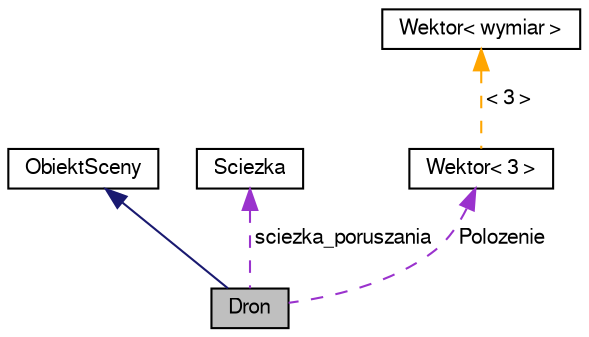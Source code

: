 digraph "Dron"
{
 // LATEX_PDF_SIZE
  edge [fontname="FreeSans",fontsize="10",labelfontname="FreeSans",labelfontsize="10"];
  node [fontname="FreeSans",fontsize="10",shape=record];
  Node1 [label="Dron",height=0.2,width=0.4,color="black", fillcolor="grey75", style="filled", fontcolor="black",tooltip="modeluje pojecie Drona"];
  Node2 -> Node1 [dir="back",color="midnightblue",fontsize="10",style="solid",fontname="FreeSans"];
  Node2 [label="ObiektSceny",height=0.2,width=0.4,color="black", fillcolor="white", style="filled",URL="$a00150.html",tooltip="modeluje pojecie Obiektu Sceny"];
  Node3 -> Node1 [dir="back",color="darkorchid3",fontsize="10",style="dashed",label=" sciezka_poruszania" ,fontname="FreeSans"];
  Node3 [label="Sciezka",height=0.2,width=0.4,color="black", fillcolor="white", style="filled",URL="$a00166.html",tooltip="modeluje pojecie Sciezki lotu Drona"];
  Node4 -> Node1 [dir="back",color="darkorchid3",fontsize="10",style="dashed",label=" Polozenie" ,fontname="FreeSans"];
  Node4 [label="Wektor\< 3 \>",height=0.2,width=0.4,color="black", fillcolor="white", style="filled",URL="$a00170.html",tooltip=" "];
  Node5 -> Node4 [dir="back",color="orange",fontsize="10",style="dashed",label=" \< 3 \>" ,fontname="FreeSans"];
  Node5 [label="Wektor\< wymiar \>",height=0.2,width=0.4,color="black", fillcolor="white", style="filled",URL="$a00170.html",tooltip="modeluje pojecie Wektora o dowolnym rozmiarze"];
}
